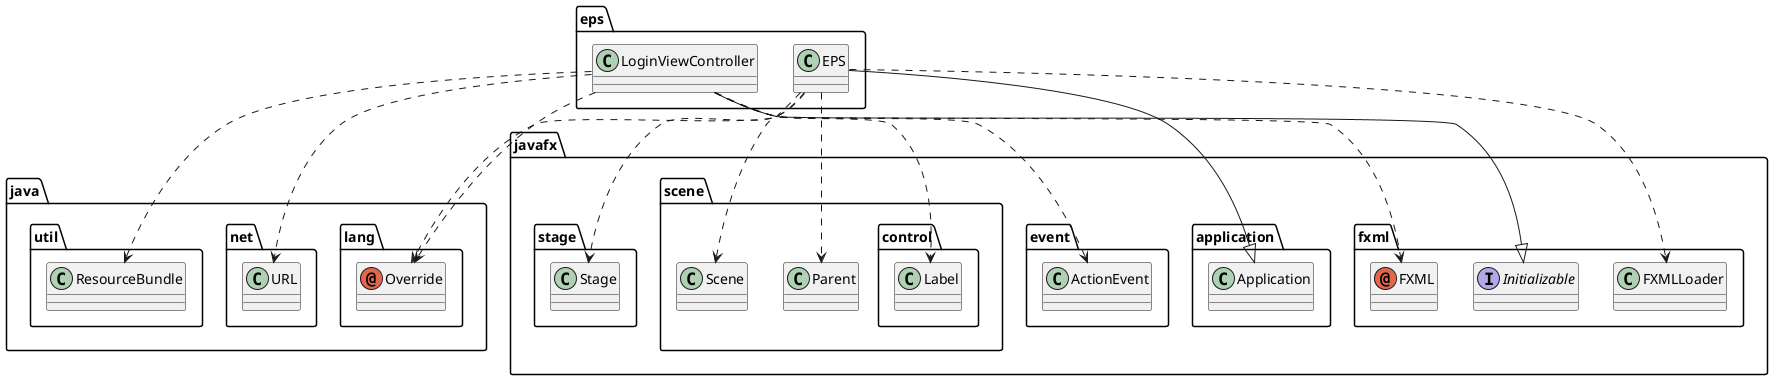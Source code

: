 @startuml
annotation java.lang.Override
annotation javafx.fxml.FXML
class eps.EPS
class eps.LoginViewController
class java.net.URL
class java.util.ResourceBundle
class javafx.application.Application
class javafx.event.ActionEvent
class javafx.fxml.FXMLLoader
class javafx.scene.Parent
class javafx.scene.Scene
class javafx.scene.control.Label
class javafx.stage.Stage
interface javafx.fxml.Initializable
eps.EPS ..> java.lang.Override
eps.EPS --|> javafx.application.Application
eps.EPS ..> javafx.fxml.FXMLLoader
eps.EPS ..> javafx.scene.Parent
eps.EPS ..> javafx.scene.Scene
eps.EPS ..> javafx.stage.Stage
eps.LoginViewController ..> java.lang.Override
eps.LoginViewController ..> javafx.fxml.FXML
eps.LoginViewController ..> java.net.URL
eps.LoginViewController ..> java.util.ResourceBundle
eps.LoginViewController ..> javafx.event.ActionEvent
eps.LoginViewController ..> javafx.scene.control.Label
eps.LoginViewController --|> javafx.fxml.Initializable
@enduml